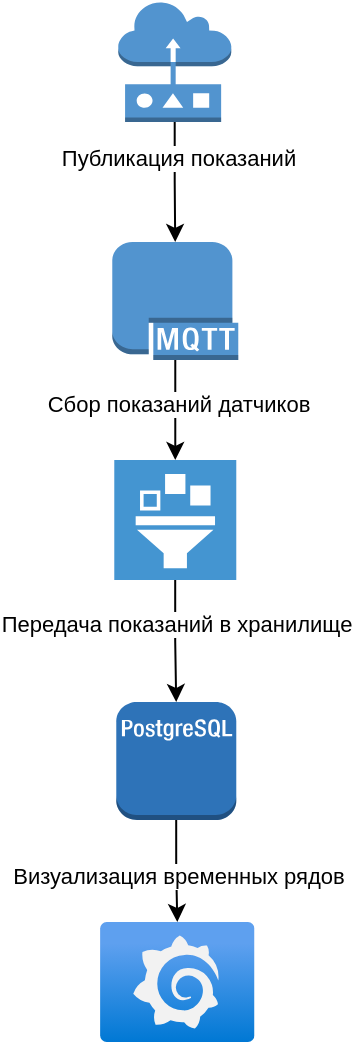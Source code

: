 <mxfile version="22.0.3" type="device">
  <diagram name="Страница — 1" id="R7frIlkUDBgENSRN3c0T">
    <mxGraphModel dx="1548" dy="902" grid="1" gridSize="10" guides="1" tooltips="1" connect="1" arrows="1" fold="1" page="1" pageScale="1" pageWidth="827" pageHeight="1169" math="0" shadow="0">
      <root>
        <mxCell id="0" />
        <mxCell id="1" parent="0" />
        <mxCell id="6sDmfpacQ4mbs0PS0wuw-1" value="" style="image;aspect=fixed;html=1;points=[];align=center;fontSize=12;image=img/lib/azure2/other/Grafana.svg;" vertex="1" parent="1">
          <mxGeometry x="70" y="500" width="77.28" height="60" as="geometry" />
        </mxCell>
        <mxCell id="6sDmfpacQ4mbs0PS0wuw-9" style="edgeStyle=orthogonalEdgeStyle;rounded=0;orthogonalLoop=1;jettySize=auto;html=1;" edge="1" parent="1" source="6sDmfpacQ4mbs0PS0wuw-2" target="6sDmfpacQ4mbs0PS0wuw-7">
          <mxGeometry relative="1" as="geometry" />
        </mxCell>
        <mxCell id="6sDmfpacQ4mbs0PS0wuw-14" value="Сбор показаний датчиков" style="edgeLabel;html=1;align=center;verticalAlign=middle;resizable=0;points=[];" vertex="1" connectable="0" parent="6sDmfpacQ4mbs0PS0wuw-9">
          <mxGeometry x="-0.305" y="1" relative="1" as="geometry">
            <mxPoint y="4" as="offset" />
          </mxGeometry>
        </mxCell>
        <mxCell id="6sDmfpacQ4mbs0PS0wuw-2" value="" style="outlineConnect=0;dashed=0;verticalLabelPosition=bottom;verticalAlign=top;align=center;html=1;shape=mxgraph.aws3.mqtt_protocol;fillColor=#5294CF;gradientColor=none;" vertex="1" parent="1">
          <mxGeometry x="76.14" y="160" width="63" height="59" as="geometry" />
        </mxCell>
        <mxCell id="6sDmfpacQ4mbs0PS0wuw-12" value="" style="edgeStyle=orthogonalEdgeStyle;rounded=0;orthogonalLoop=1;jettySize=auto;html=1;" edge="1" parent="1" source="6sDmfpacQ4mbs0PS0wuw-3" target="6sDmfpacQ4mbs0PS0wuw-1">
          <mxGeometry relative="1" as="geometry" />
        </mxCell>
        <mxCell id="6sDmfpacQ4mbs0PS0wuw-15" value="Визуализация временных рядов" style="edgeLabel;html=1;align=center;verticalAlign=middle;resizable=0;points=[];" vertex="1" connectable="0" parent="6sDmfpacQ4mbs0PS0wuw-12">
          <mxGeometry x="0.098" y="-1" relative="1" as="geometry">
            <mxPoint x="1" as="offset" />
          </mxGeometry>
        </mxCell>
        <mxCell id="6sDmfpacQ4mbs0PS0wuw-3" value="" style="outlineConnect=0;dashed=0;verticalLabelPosition=bottom;verticalAlign=top;align=center;html=1;shape=mxgraph.aws3.postgre_sql_instance;fillColor=#2E73B8;gradientColor=none;" vertex="1" parent="1">
          <mxGeometry x="78.14" y="390" width="60" height="59" as="geometry" />
        </mxCell>
        <mxCell id="6sDmfpacQ4mbs0PS0wuw-8" style="edgeStyle=orthogonalEdgeStyle;rounded=0;orthogonalLoop=1;jettySize=auto;html=1;" edge="1" parent="1" source="6sDmfpacQ4mbs0PS0wuw-5" target="6sDmfpacQ4mbs0PS0wuw-2">
          <mxGeometry relative="1" as="geometry" />
        </mxCell>
        <mxCell id="6sDmfpacQ4mbs0PS0wuw-10" value="Публикация показаний" style="edgeLabel;html=1;align=center;verticalAlign=middle;resizable=0;points=[];" vertex="1" connectable="0" parent="6sDmfpacQ4mbs0PS0wuw-8">
          <mxGeometry x="-0.202" y="3" relative="1" as="geometry">
            <mxPoint x="-2" y="-6" as="offset" />
          </mxGeometry>
        </mxCell>
        <mxCell id="6sDmfpacQ4mbs0PS0wuw-5" value="" style="outlineConnect=0;dashed=0;verticalLabelPosition=bottom;verticalAlign=top;align=center;html=1;shape=mxgraph.aws3.sensor;fillColor=#5294CF;gradientColor=none;" vertex="1" parent="1">
          <mxGeometry x="79.14" y="40" width="56.5" height="60" as="geometry" />
        </mxCell>
        <mxCell id="6sDmfpacQ4mbs0PS0wuw-11" value="" style="edgeStyle=orthogonalEdgeStyle;rounded=0;orthogonalLoop=1;jettySize=auto;html=1;" edge="1" parent="1" source="6sDmfpacQ4mbs0PS0wuw-7" target="6sDmfpacQ4mbs0PS0wuw-3">
          <mxGeometry relative="1" as="geometry" />
        </mxCell>
        <mxCell id="6sDmfpacQ4mbs0PS0wuw-16" value="Передача показаний в хранилище" style="edgeLabel;html=1;align=center;verticalAlign=middle;resizable=0;points=[];" vertex="1" connectable="0" parent="6sDmfpacQ4mbs0PS0wuw-11">
          <mxGeometry x="-0.3" relative="1" as="geometry">
            <mxPoint as="offset" />
          </mxGeometry>
        </mxCell>
        <mxCell id="6sDmfpacQ4mbs0PS0wuw-7" value="" style="shadow=0;dashed=0;html=1;strokeColor=none;fillColor=#4495D1;labelPosition=center;verticalLabelPosition=bottom;verticalAlign=top;align=center;outlineConnect=0;shape=mxgraph.veeam.deduplication;" vertex="1" parent="1">
          <mxGeometry x="77.14" y="269" width="61" height="60" as="geometry" />
        </mxCell>
      </root>
    </mxGraphModel>
  </diagram>
</mxfile>

